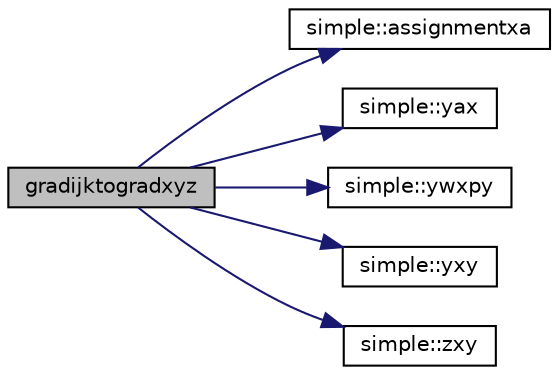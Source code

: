 digraph "gradijktogradxyz"
{
 // INTERACTIVE_SVG=YES
  bgcolor="transparent";
  edge [fontname="Helvetica",fontsize="10",labelfontname="Helvetica",labelfontsize="10"];
  node [fontname="Helvetica",fontsize="10",shape=record];
  rankdir="LR";
  Node18 [label="gradijktogradxyz",height=0.2,width=0.4,color="black", fillcolor="grey75", style="filled", fontcolor="black"];
  Node18 -> Node19 [color="midnightblue",fontsize="10",style="solid",fontname="Helvetica"];
  Node19 [label="simple::assignmentxa",height=0.2,width=0.4,color="black",URL="$namespacesimple.html#a82c25cd0c1d999c2c6028a3bdce656a0",tooltip="ASSIGNMENTXA point-wise operator performing X = scalar a. "];
  Node18 -> Node20 [color="midnightblue",fontsize="10",style="solid",fontname="Helvetica"];
  Node20 [label="simple::yax",height=0.2,width=0.4,color="black",URL="$namespacesimple.html#aeb1042bc53e651d671973267ebe04281",tooltip="YAX point-wise operator performing Y = aX (scalar a) "];
  Node18 -> Node21 [color="midnightblue",fontsize="10",style="solid",fontname="Helvetica"];
  Node21 [label="simple::ywxpy",height=0.2,width=0.4,color="black",URL="$namespacesimple.html#ac64e3827babc8b5361993623eb2a11ce",tooltip="YWXPY point-wise operator performing Y = WX + Y, where all are vectors. "];
  Node18 -> Node22 [color="midnightblue",fontsize="10",style="solid",fontname="Helvetica"];
  Node22 [label="simple::yxy",height=0.2,width=0.4,color="black",URL="$namespacesimple.html#aa765b03714e925077509bc7c42aa59eb",tooltip="YXY point-wise operator performing Y = XY (all vectors) "];
  Node18 -> Node23 [color="midnightblue",fontsize="10",style="solid",fontname="Helvetica"];
  Node23 [label="simple::zxy",height=0.2,width=0.4,color="black",URL="$namespacesimple.html#aecc214bc1a98be128c68622243d11e0a",tooltip="ZXY point-wise operator performing Z = XY (all vectors) "];
}
